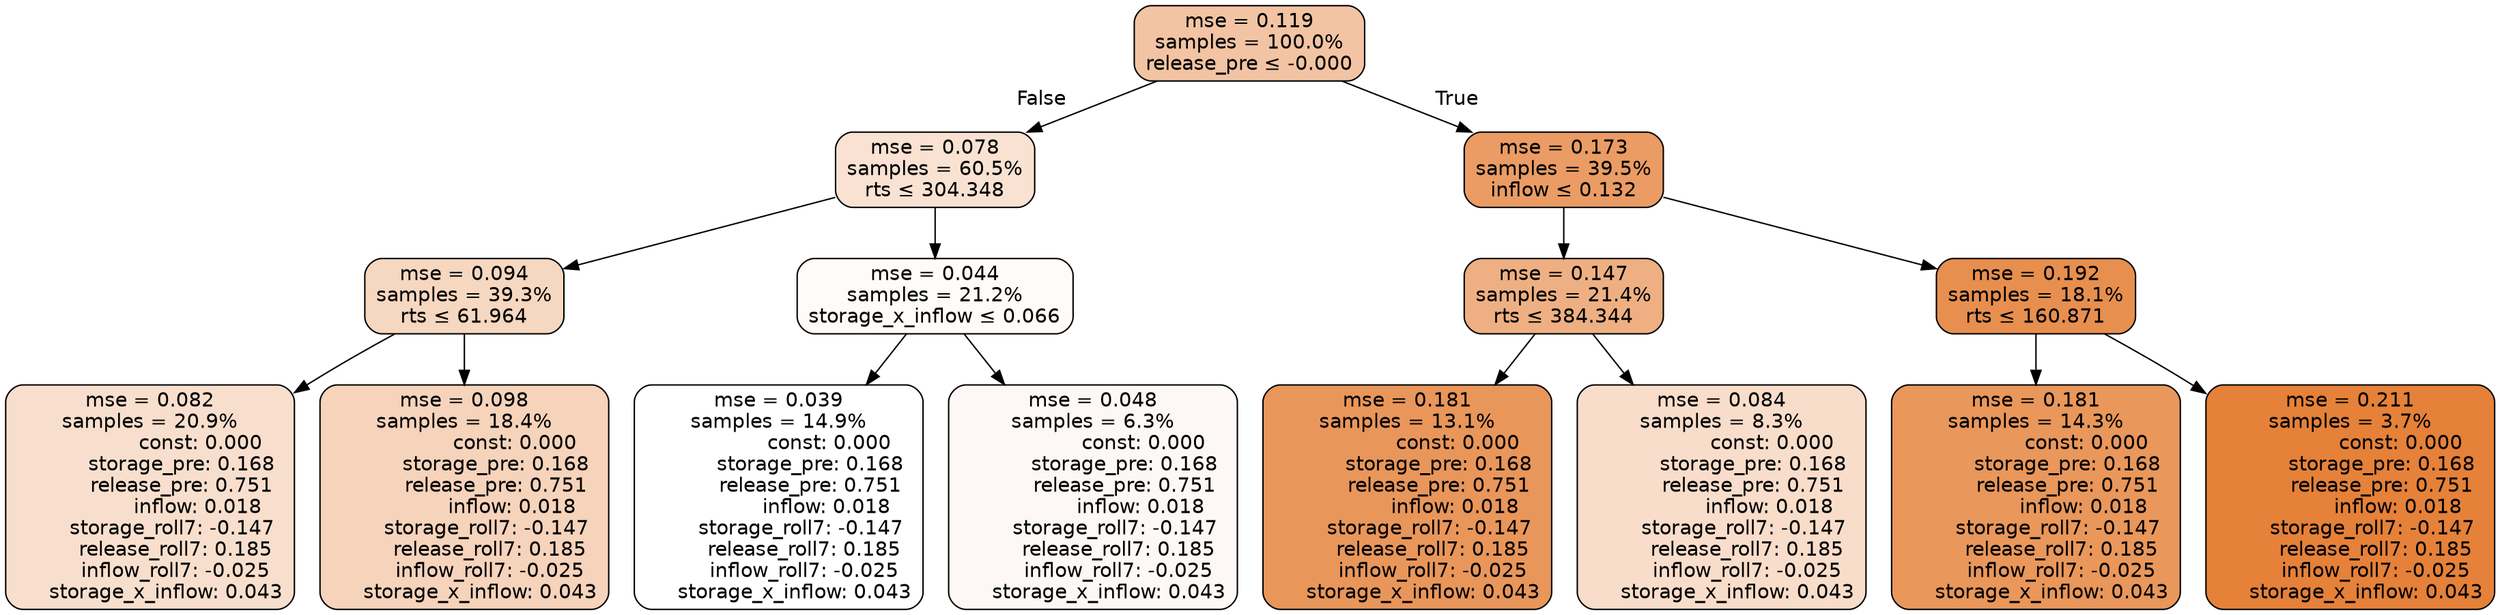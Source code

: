 digraph tree {
node [shape=rectangle, style="filled, rounded", color="black", fontname=helvetica] ;
edge [fontname=helvetica] ;
	"0" [label="mse = 0.119
samples = 100.0%
release_pre &le; -0.000", fillcolor="#f2c4a3"]
	"1" [label="mse = 0.078
samples = 60.5%
rts &le; 304.348", fillcolor="#f9e2d2"]
	"2" [label="mse = 0.094
samples = 39.3%
rts &le; 61.964", fillcolor="#f6d7c0"]
	"3" [label="mse = 0.082
samples = 20.9%
                const: 0.000
          storage_pre: 0.168
          release_pre: 0.751
               inflow: 0.018
       storage_roll7: -0.147
        release_roll7: 0.185
        inflow_roll7: -0.025
     storage_x_inflow: 0.043", fillcolor="#f8dfcd"]
	"4" [label="mse = 0.098
samples = 18.4%
                const: 0.000
          storage_pre: 0.168
          release_pre: 0.751
               inflow: 0.018
       storage_roll7: -0.147
        release_roll7: 0.185
        inflow_roll7: -0.025
     storage_x_inflow: 0.043", fillcolor="#f6d3bb"]
	"5" [label="mse = 0.044
samples = 21.2%
storage_x_inflow &le; 0.066", fillcolor="#fefbf9"]
	"6" [label="mse = 0.039
samples = 14.9%
                const: 0.000
          storage_pre: 0.168
          release_pre: 0.751
               inflow: 0.018
       storage_roll7: -0.147
        release_roll7: 0.185
        inflow_roll7: -0.025
     storage_x_inflow: 0.043", fillcolor="#ffffff"]
	"7" [label="mse = 0.048
samples = 6.3%
                const: 0.000
          storage_pre: 0.168
          release_pre: 0.751
               inflow: 0.018
       storage_roll7: -0.147
        release_roll7: 0.185
        inflow_roll7: -0.025
     storage_x_inflow: 0.043", fillcolor="#fdf8f5"]
	"8" [label="mse = 0.173
samples = 39.5%
inflow &le; 0.132", fillcolor="#ea9c64"]
	"9" [label="mse = 0.147
samples = 21.4%
rts &le; 384.344", fillcolor="#eeb083"]
	"10" [label="mse = 0.181
samples = 13.1%
                const: 0.000
          storage_pre: 0.168
          release_pre: 0.751
               inflow: 0.018
       storage_roll7: -0.147
        release_roll7: 0.185
        inflow_roll7: -0.025
     storage_x_inflow: 0.043", fillcolor="#e9965b"]
	"11" [label="mse = 0.084
samples = 8.3%
                const: 0.000
          storage_pre: 0.168
          release_pre: 0.751
               inflow: 0.018
       storage_roll7: -0.147
        release_roll7: 0.185
        inflow_roll7: -0.025
     storage_x_inflow: 0.043", fillcolor="#f8ddca"]
	"12" [label="mse = 0.192
samples = 18.1%
rts &le; 160.871", fillcolor="#e78f4f"]
	"13" [label="mse = 0.181
samples = 14.3%
                const: 0.000
          storage_pre: 0.168
          release_pre: 0.751
               inflow: 0.018
       storage_roll7: -0.147
        release_roll7: 0.185
        inflow_roll7: -0.025
     storage_x_inflow: 0.043", fillcolor="#e9975b"]
	"14" [label="mse = 0.211
samples = 3.7%
                const: 0.000
          storage_pre: 0.168
          release_pre: 0.751
               inflow: 0.018
       storage_roll7: -0.147
        release_roll7: 0.185
        inflow_roll7: -0.025
     storage_x_inflow: 0.043", fillcolor="#e58139"]

	"0" -> "1" [labeldistance=2.5, labelangle=45, headlabel="False"]
	"1" -> "2"
	"2" -> "3"
	"2" -> "4"
	"1" -> "5"
	"5" -> "6"
	"5" -> "7"
	"0" -> "8" [labeldistance=2.5, labelangle=-45, headlabel="True"]
	"8" -> "9"
	"9" -> "10"
	"9" -> "11"
	"8" -> "12"
	"12" -> "13"
	"12" -> "14"
}